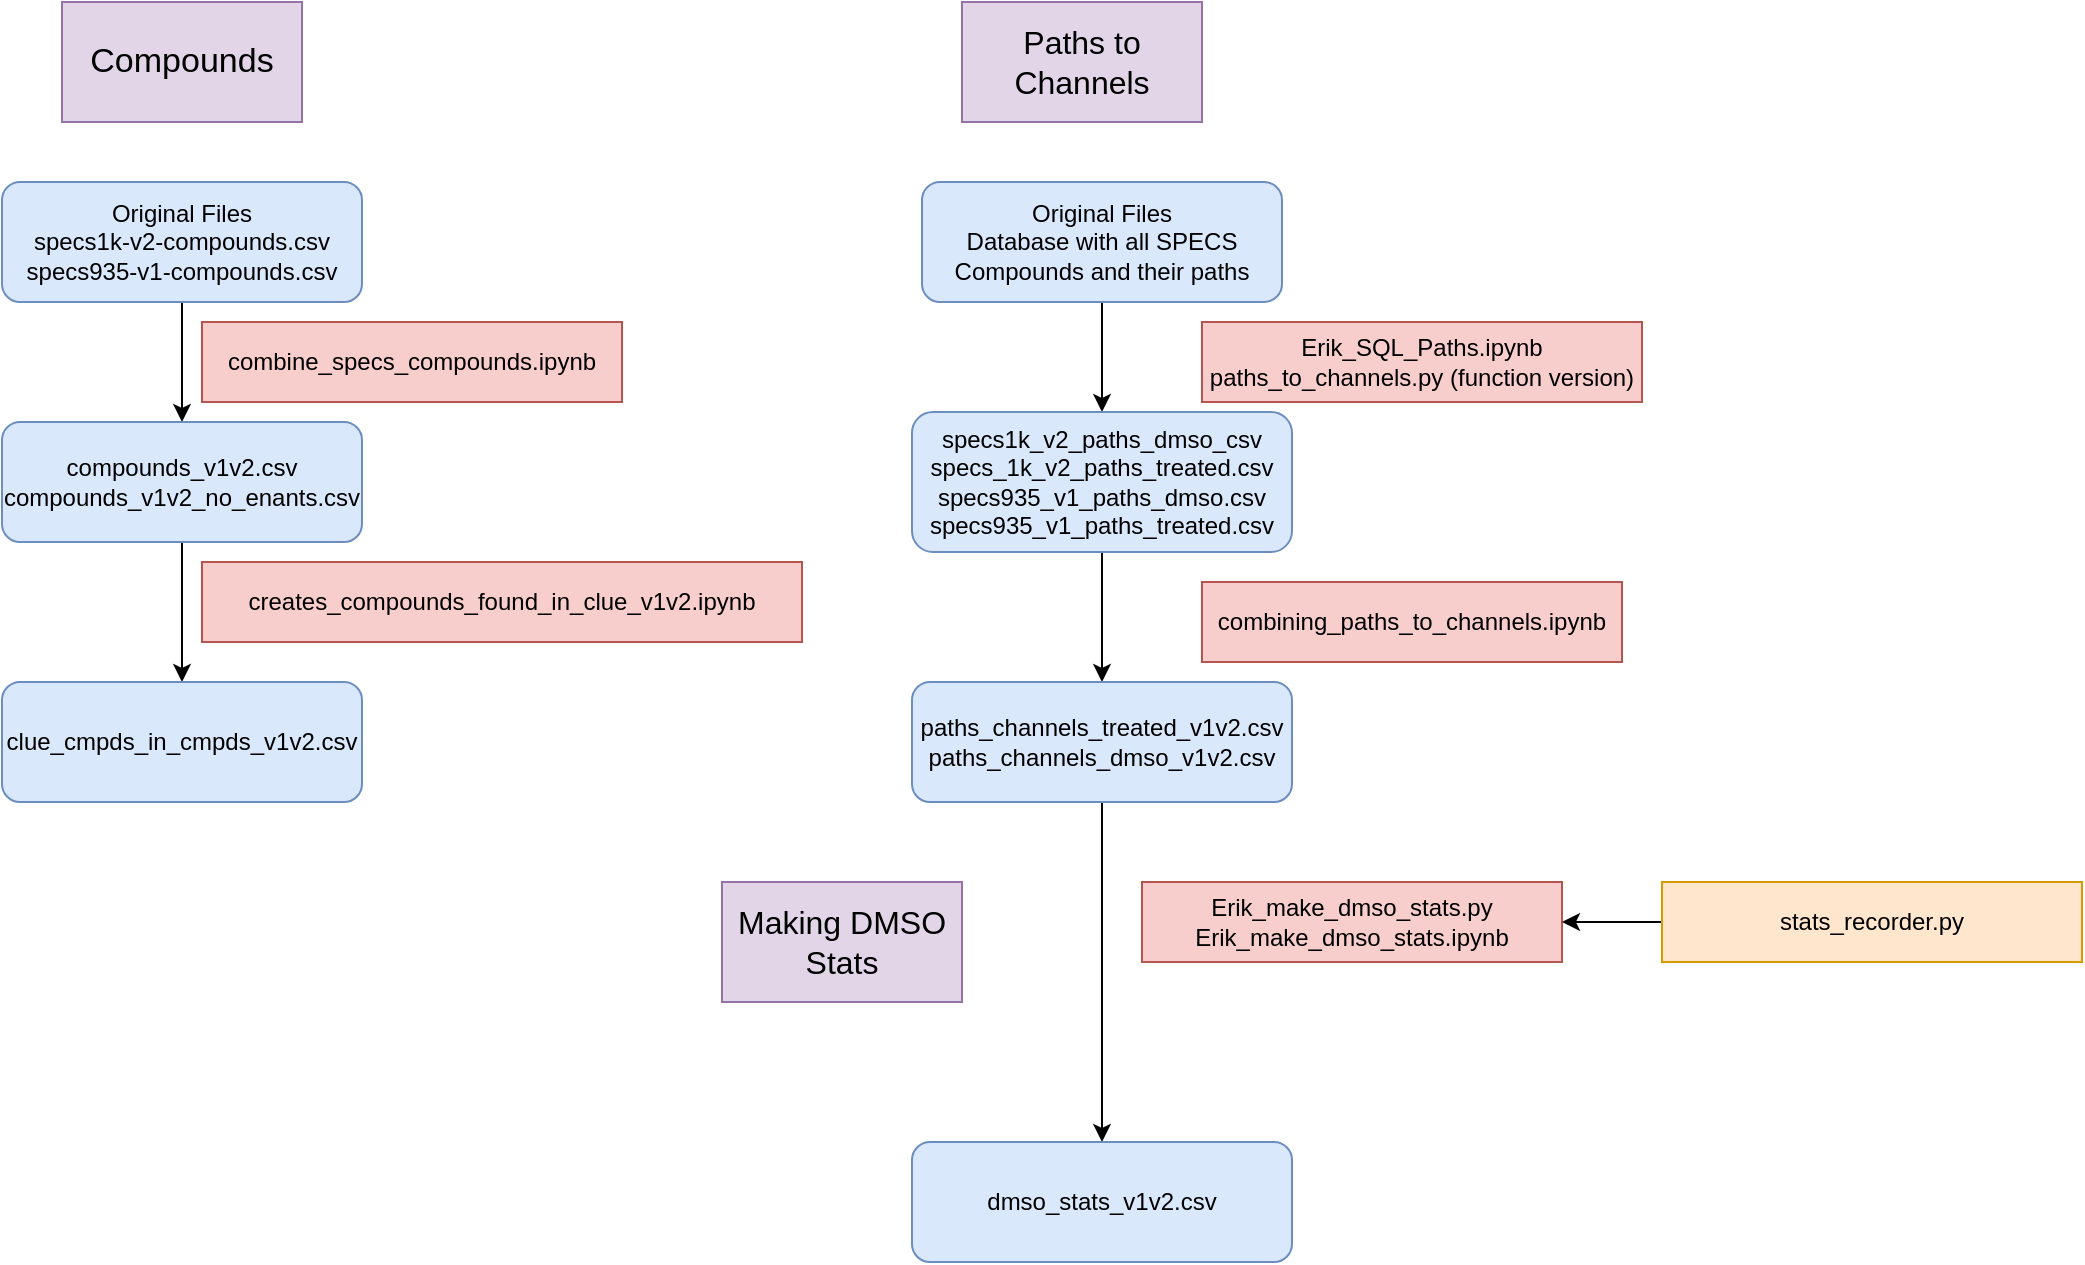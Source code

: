 <mxfile version="20.8.2" type="github">
  <diagram id="0pwdNDggOfPh_Ug4bjCk" name="Page-1">
    <mxGraphModel dx="1431" dy="723" grid="1" gridSize="10" guides="1" tooltips="1" connect="1" arrows="1" fold="1" page="1" pageScale="1" pageWidth="850" pageHeight="1100" math="0" shadow="0">
      <root>
        <mxCell id="0" />
        <mxCell id="1" parent="0" />
        <mxCell id="arC413j30fU3a1RBufOe-1" value="&lt;font style=&quot;font-size: 13px;&quot;&gt;&lt;font style=&quot;font-size: 14px;&quot;&gt;&lt;font style=&quot;font-size: 15px;&quot;&gt;&lt;font style=&quot;font-size: 16px;&quot;&gt;&lt;font style=&quot;font-size: 17px;&quot;&gt;Compounds&lt;/font&gt;&lt;/font&gt;&lt;/font&gt;&lt;/font&gt;&lt;/font&gt;" style="rounded=0;whiteSpace=wrap;html=1;fillColor=#e1d5e7;strokeColor=#9673a6;" vertex="1" parent="1">
          <mxGeometry x="80" y="100" width="120" height="60" as="geometry" />
        </mxCell>
        <mxCell id="arC413j30fU3a1RBufOe-2" value="&lt;font style=&quot;font-size: 13px;&quot;&gt;&lt;font style=&quot;font-size: 14px;&quot;&gt;&lt;font style=&quot;font-size: 15px;&quot;&gt;&lt;font style=&quot;font-size: 16px;&quot;&gt;Paths to Channels&lt;/font&gt;&lt;/font&gt;&lt;/font&gt;&lt;/font&gt;" style="rounded=0;whiteSpace=wrap;html=1;fillColor=#e1d5e7;strokeColor=#9673a6;" vertex="1" parent="1">
          <mxGeometry x="530" y="100" width="120" height="60" as="geometry" />
        </mxCell>
        <mxCell id="arC413j30fU3a1RBufOe-9" style="edgeStyle=orthogonalEdgeStyle;rounded=0;orthogonalLoop=1;jettySize=auto;html=1;exitX=0.5;exitY=1;exitDx=0;exitDy=0;entryX=0.5;entryY=0;entryDx=0;entryDy=0;" edge="1" parent="1" source="arC413j30fU3a1RBufOe-3" target="arC413j30fU3a1RBufOe-4">
          <mxGeometry relative="1" as="geometry" />
        </mxCell>
        <mxCell id="arC413j30fU3a1RBufOe-3" value="&lt;div&gt;Original Files&lt;/div&gt;&lt;div&gt;specs1k-v2-compounds.csv&lt;/div&gt;specs935-v1-compounds.csv" style="rounded=1;whiteSpace=wrap;html=1;fillColor=#dae8fc;strokeColor=#6c8ebf;" vertex="1" parent="1">
          <mxGeometry x="50" y="190" width="180" height="60" as="geometry" />
        </mxCell>
        <mxCell id="arC413j30fU3a1RBufOe-10" style="edgeStyle=orthogonalEdgeStyle;rounded=0;orthogonalLoop=1;jettySize=auto;html=1;entryX=0.5;entryY=0;entryDx=0;entryDy=0;" edge="1" parent="1" source="arC413j30fU3a1RBufOe-4" target="arC413j30fU3a1RBufOe-6">
          <mxGeometry relative="1" as="geometry" />
        </mxCell>
        <mxCell id="arC413j30fU3a1RBufOe-4" value="&lt;div&gt;compounds_v1v2.csv&lt;/div&gt;&lt;div&gt;compounds_v1v2_no_enants.csv&lt;br&gt;&lt;/div&gt;" style="rounded=1;whiteSpace=wrap;html=1;fillColor=#dae8fc;strokeColor=#6c8ebf;" vertex="1" parent="1">
          <mxGeometry x="50" y="310" width="180" height="60" as="geometry" />
        </mxCell>
        <mxCell id="arC413j30fU3a1RBufOe-6" value="clue_cmpds_in_cmpds_v1v2.csv" style="rounded=1;whiteSpace=wrap;html=1;fillColor=#dae8fc;strokeColor=#6c8ebf;" vertex="1" parent="1">
          <mxGeometry x="50" y="440" width="180" height="60" as="geometry" />
        </mxCell>
        <mxCell id="arC413j30fU3a1RBufOe-11" value="combine_specs_compounds.ipynb" style="whiteSpace=wrap;html=1;fillColor=#f8cecc;strokeColor=#b85450;" vertex="1" parent="1">
          <mxGeometry x="150" y="260" width="210" height="40" as="geometry" />
        </mxCell>
        <mxCell id="arC413j30fU3a1RBufOe-12" value="creates_compounds_found_in_clue_v1v2.ipynb" style="whiteSpace=wrap;html=1;fillColor=#f8cecc;strokeColor=#b85450;" vertex="1" parent="1">
          <mxGeometry x="150" y="380" width="300" height="40" as="geometry" />
        </mxCell>
        <mxCell id="arC413j30fU3a1RBufOe-13" value="&lt;font style=&quot;font-size: 13px;&quot;&gt;&lt;font style=&quot;font-size: 14px;&quot;&gt;&lt;font style=&quot;font-size: 15px;&quot;&gt;&lt;font style=&quot;font-size: 16px;&quot;&gt;Making DMSO Stats&lt;/font&gt;&lt;/font&gt;&lt;/font&gt;&lt;/font&gt;" style="rounded=0;whiteSpace=wrap;html=1;fillColor=#e1d5e7;strokeColor=#9673a6;" vertex="1" parent="1">
          <mxGeometry x="410" y="540" width="120" height="60" as="geometry" />
        </mxCell>
        <mxCell id="arC413j30fU3a1RBufOe-20" style="edgeStyle=orthogonalEdgeStyle;rounded=0;orthogonalLoop=1;jettySize=auto;html=1;exitX=0.5;exitY=1;exitDx=0;exitDy=0;entryX=0.5;entryY=0;entryDx=0;entryDy=0;" edge="1" parent="1" source="arC413j30fU3a1RBufOe-14" target="arC413j30fU3a1RBufOe-16">
          <mxGeometry relative="1" as="geometry" />
        </mxCell>
        <mxCell id="arC413j30fU3a1RBufOe-14" value="&lt;div&gt;Original Files&lt;/div&gt;&lt;div&gt;Database with all SPECS Compounds and their paths&lt;br&gt;&lt;/div&gt;" style="rounded=1;whiteSpace=wrap;html=1;fillColor=#dae8fc;strokeColor=#6c8ebf;" vertex="1" parent="1">
          <mxGeometry x="510" y="190" width="180" height="60" as="geometry" />
        </mxCell>
        <mxCell id="arC413j30fU3a1RBufOe-23" style="edgeStyle=orthogonalEdgeStyle;rounded=0;orthogonalLoop=1;jettySize=auto;html=1;exitX=0.5;exitY=1;exitDx=0;exitDy=0;entryX=0.5;entryY=0;entryDx=0;entryDy=0;" edge="1" parent="1" source="arC413j30fU3a1RBufOe-16" target="arC413j30fU3a1RBufOe-17">
          <mxGeometry relative="1" as="geometry" />
        </mxCell>
        <mxCell id="arC413j30fU3a1RBufOe-16" value="&lt;div&gt;specs1k_v2_paths_dmso_csv&lt;/div&gt;&lt;div&gt;specs_1k_v2_paths_treated.csv&lt;/div&gt;&lt;div&gt;specs935_v1_paths_dmso.csv&lt;/div&gt;&lt;div&gt;specs935_v1_paths_treated.csv&lt;br&gt;&lt;/div&gt;" style="rounded=1;whiteSpace=wrap;html=1;fillColor=#dae8fc;strokeColor=#6c8ebf;" vertex="1" parent="1">
          <mxGeometry x="505" y="305" width="190" height="70" as="geometry" />
        </mxCell>
        <mxCell id="arC413j30fU3a1RBufOe-26" style="edgeStyle=orthogonalEdgeStyle;rounded=0;orthogonalLoop=1;jettySize=auto;html=1;exitX=0.5;exitY=1;exitDx=0;exitDy=0;" edge="1" parent="1" source="arC413j30fU3a1RBufOe-17" target="arC413j30fU3a1RBufOe-25">
          <mxGeometry relative="1" as="geometry" />
        </mxCell>
        <mxCell id="arC413j30fU3a1RBufOe-17" value="&lt;div&gt;paths_channels_treated_v1v2.csv&lt;/div&gt;&lt;div&gt;paths_channels_dmso_v1v2.csv&lt;br&gt;&lt;/div&gt;" style="rounded=1;whiteSpace=wrap;html=1;fillColor=#dae8fc;strokeColor=#6c8ebf;" vertex="1" parent="1">
          <mxGeometry x="505" y="440" width="190" height="60" as="geometry" />
        </mxCell>
        <mxCell id="arC413j30fU3a1RBufOe-18" value="&lt;div&gt;Erik_make_dmso_stats.py&lt;/div&gt;&lt;div&gt;Erik_make_dmso_stats.ipynb&lt;br&gt;&lt;/div&gt;" style="whiteSpace=wrap;html=1;fillColor=#f8cecc;strokeColor=#b85450;" vertex="1" parent="1">
          <mxGeometry x="620" y="540" width="210" height="40" as="geometry" />
        </mxCell>
        <mxCell id="arC413j30fU3a1RBufOe-24" value="" style="edgeStyle=orthogonalEdgeStyle;rounded=0;orthogonalLoop=1;jettySize=auto;html=1;" edge="1" parent="1" source="arC413j30fU3a1RBufOe-19" target="arC413j30fU3a1RBufOe-18">
          <mxGeometry relative="1" as="geometry" />
        </mxCell>
        <mxCell id="arC413j30fU3a1RBufOe-19" value="stats_recorder.py" style="whiteSpace=wrap;html=1;fillColor=#ffe6cc;strokeColor=#d79b00;" vertex="1" parent="1">
          <mxGeometry x="880" y="540" width="210" height="40" as="geometry" />
        </mxCell>
        <mxCell id="arC413j30fU3a1RBufOe-21" value="&lt;div&gt;Erik_SQL_Paths.ipynb&lt;/div&gt;&lt;div&gt;paths_to_channels.py (function version)&lt;br&gt;&lt;/div&gt;" style="whiteSpace=wrap;html=1;fillColor=#f8cecc;strokeColor=#b85450;" vertex="1" parent="1">
          <mxGeometry x="650" y="260" width="220" height="40" as="geometry" />
        </mxCell>
        <mxCell id="arC413j30fU3a1RBufOe-22" value="combining_paths_to_channels.ipynb" style="whiteSpace=wrap;html=1;fillColor=#f8cecc;strokeColor=#b85450;" vertex="1" parent="1">
          <mxGeometry x="650" y="390" width="210" height="40" as="geometry" />
        </mxCell>
        <mxCell id="arC413j30fU3a1RBufOe-25" value="&lt;div&gt;dmso_stats_v1v2.csv&lt;/div&gt;" style="rounded=1;whiteSpace=wrap;html=1;fillColor=#dae8fc;strokeColor=#6c8ebf;" vertex="1" parent="1">
          <mxGeometry x="505" y="670" width="190" height="60" as="geometry" />
        </mxCell>
      </root>
    </mxGraphModel>
  </diagram>
</mxfile>
